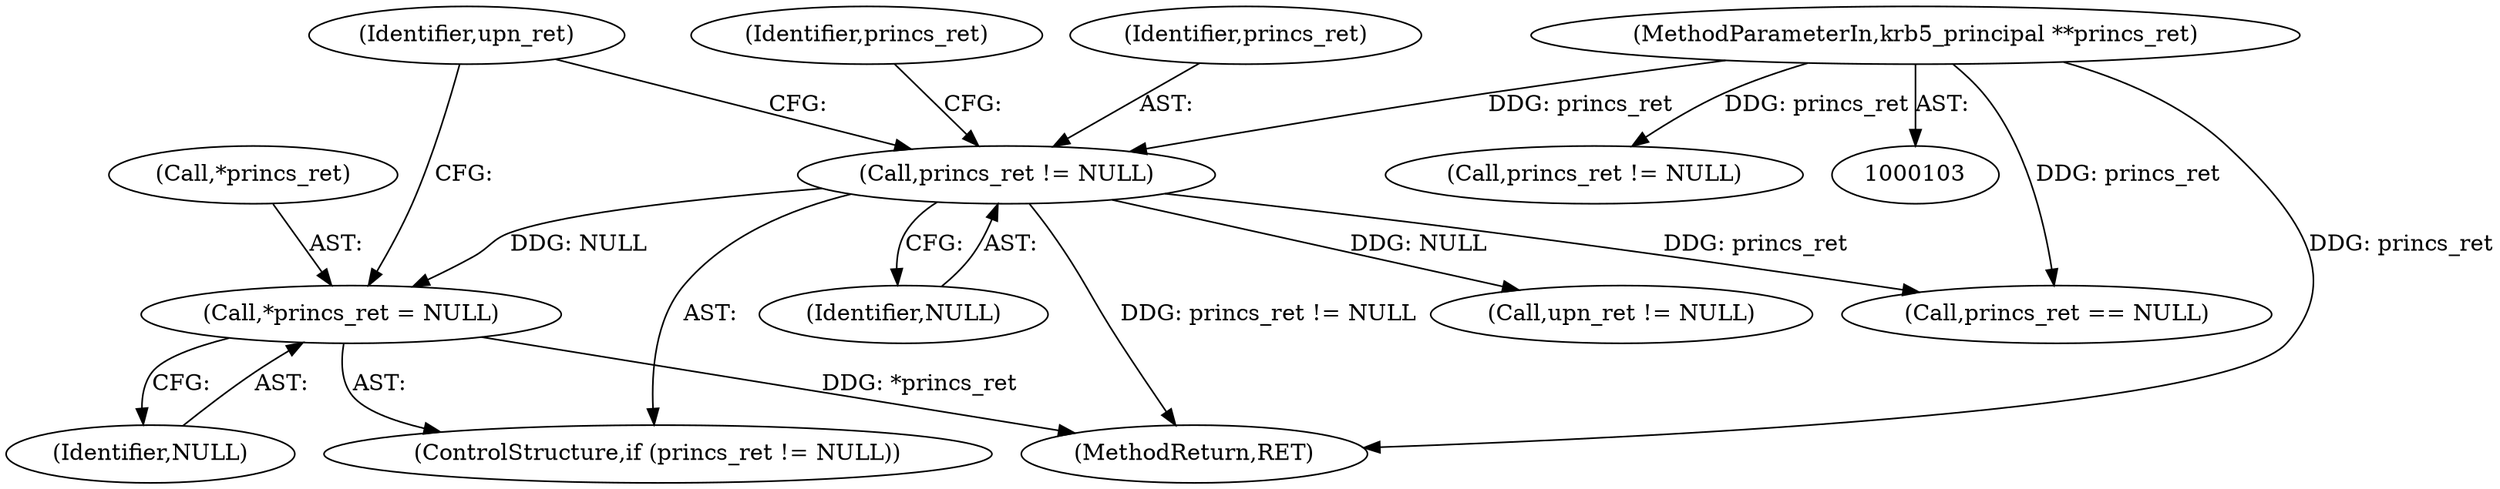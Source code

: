 digraph "0_krb5_50fe4074f188c2d4da0c421e96553acea8378db2@pointer" {
"1000171" [label="(Call,*princs_ret = NULL)"];
"1000168" [label="(Call,princs_ret != NULL)"];
"1000108" [label="(MethodParameterIn,krb5_principal **princs_ret)"];
"1000177" [label="(Identifier,upn_ret)"];
"1000176" [label="(Call,upn_ret != NULL)"];
"1000171" [label="(Call,*princs_ret = NULL)"];
"1000269" [label="(Call,princs_ret != NULL)"];
"1000169" [label="(Identifier,princs_ret)"];
"1000706" [label="(MethodReturn,RET)"];
"1000172" [label="(Call,*princs_ret)"];
"1000174" [label="(Identifier,NULL)"];
"1000108" [label="(MethodParameterIn,krb5_principal **princs_ret)"];
"1000167" [label="(ControlStructure,if (princs_ret != NULL))"];
"1000170" [label="(Identifier,NULL)"];
"1000173" [label="(Identifier,princs_ret)"];
"1000193" [label="(Call,princs_ret == NULL)"];
"1000168" [label="(Call,princs_ret != NULL)"];
"1000171" -> "1000167"  [label="AST: "];
"1000171" -> "1000174"  [label="CFG: "];
"1000172" -> "1000171"  [label="AST: "];
"1000174" -> "1000171"  [label="AST: "];
"1000177" -> "1000171"  [label="CFG: "];
"1000171" -> "1000706"  [label="DDG: *princs_ret"];
"1000168" -> "1000171"  [label="DDG: NULL"];
"1000168" -> "1000167"  [label="AST: "];
"1000168" -> "1000170"  [label="CFG: "];
"1000169" -> "1000168"  [label="AST: "];
"1000170" -> "1000168"  [label="AST: "];
"1000173" -> "1000168"  [label="CFG: "];
"1000177" -> "1000168"  [label="CFG: "];
"1000168" -> "1000706"  [label="DDG: princs_ret != NULL"];
"1000108" -> "1000168"  [label="DDG: princs_ret"];
"1000168" -> "1000176"  [label="DDG: NULL"];
"1000168" -> "1000193"  [label="DDG: princs_ret"];
"1000108" -> "1000103"  [label="AST: "];
"1000108" -> "1000706"  [label="DDG: princs_ret"];
"1000108" -> "1000193"  [label="DDG: princs_ret"];
"1000108" -> "1000269"  [label="DDG: princs_ret"];
}

